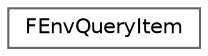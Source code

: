 digraph "Graphical Class Hierarchy"
{
 // INTERACTIVE_SVG=YES
 // LATEX_PDF_SIZE
  bgcolor="transparent";
  edge [fontname=Helvetica,fontsize=10,labelfontname=Helvetica,labelfontsize=10];
  node [fontname=Helvetica,fontsize=10,shape=box,height=0.2,width=0.4];
  rankdir="LR";
  Node0 [id="Node000000",label="FEnvQueryItem",height=0.2,width=0.4,color="grey40", fillcolor="white", style="filled",URL="$d2/d06/structFEnvQueryItem.html",tooltip=" "];
}
